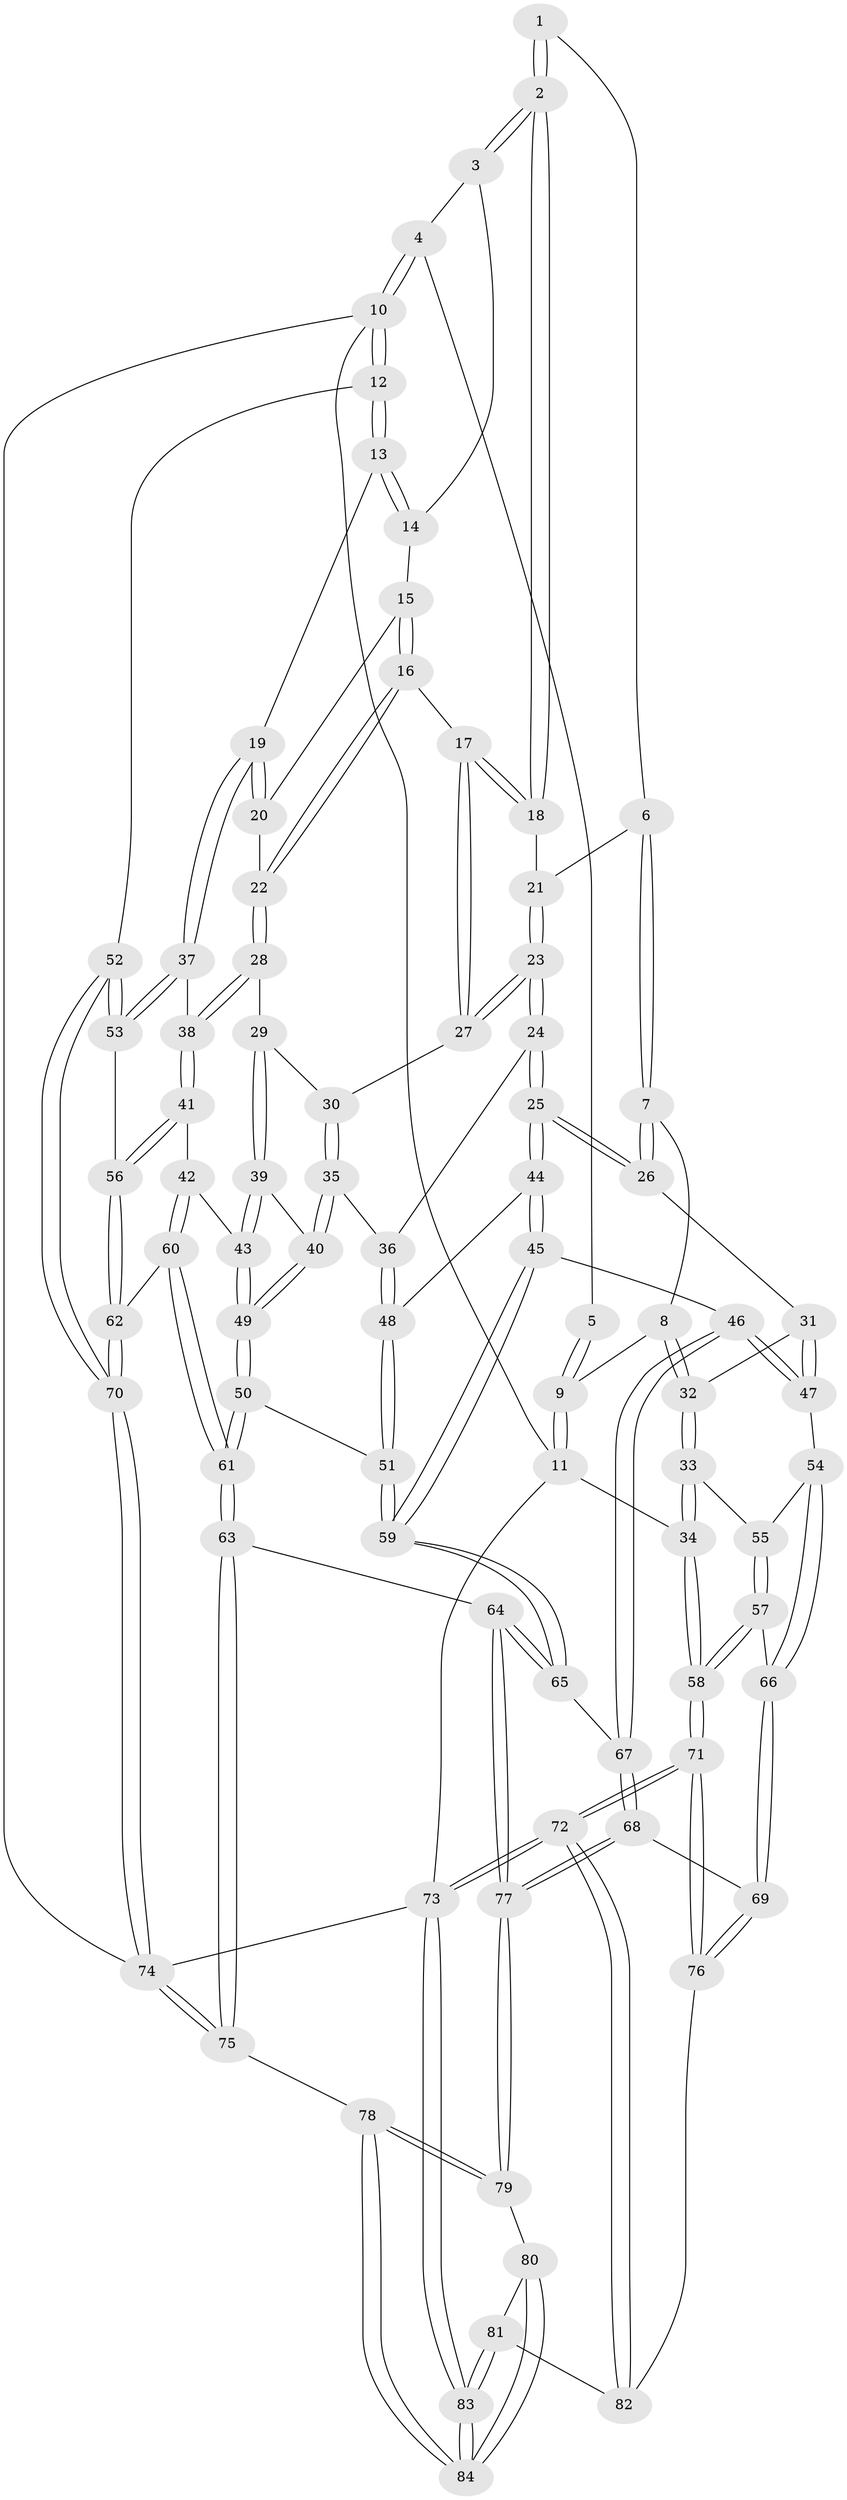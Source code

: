// Generated by graph-tools (version 1.1) at 2025/16/03/09/25 04:16:44]
// undirected, 84 vertices, 207 edges
graph export_dot {
graph [start="1"]
  node [color=gray90,style=filled];
  1 [pos="+0.3547151353203605+0"];
  2 [pos="+0.559491161118846+0.13069835448707548"];
  3 [pos="+0.7322841348304203+0"];
  4 [pos="+0.7531469188876528+0"];
  5 [pos="+0.3447342354363516+0"];
  6 [pos="+0.3949542686977381+0.12709938052427885"];
  7 [pos="+0.3088467218185526+0.19475641810373517"];
  8 [pos="+0.06439919977278989+0.04764200550221873"];
  9 [pos="+0+0"];
  10 [pos="+1+0"];
  11 [pos="+0+0"];
  12 [pos="+1+0.2317895330995085"];
  13 [pos="+1+0.24837290632419598"];
  14 [pos="+0.7724438733222497+0.02961768173049414"];
  15 [pos="+0.7568416028643561+0.12467131851908123"];
  16 [pos="+0.6575567939895625+0.1946216172318809"];
  17 [pos="+0.5752670435117081+0.15199649555133515"];
  18 [pos="+0.5592005909606816+0.1316601329682024"];
  19 [pos="+0.970892732410585+0.27043854736614825"];
  20 [pos="+0.7914485451417644+0.17887489962582065"];
  21 [pos="+0.49855901736748365+0.14721273009459143"];
  22 [pos="+0.7013767862952913+0.28310173113691073"];
  23 [pos="+0.4513367661423267+0.31052794811961976"];
  24 [pos="+0.41786522132498455+0.3470652738429244"];
  25 [pos="+0.3424296518946441+0.34084506612252663"];
  26 [pos="+0.32508669561078474+0.32917429668313114"];
  27 [pos="+0.559153045247032+0.27677278686091245"];
  28 [pos="+0.7030415608465324+0.2928505339113044"];
  29 [pos="+0.6124413800127587+0.32785438760122776"];
  30 [pos="+0.5849384770763569+0.3054791651107252"];
  31 [pos="+0.24357604510297373+0.3557769029494364"];
  32 [pos="+0.13544124350492384+0.3748256607349164"];
  33 [pos="+0.12705654452126497+0.3846455359441405"];
  34 [pos="+0+0.4394476188478403"];
  35 [pos="+0.4587682635525578+0.38156737460451307"];
  36 [pos="+0.452057439271702+0.37737960390011327"];
  37 [pos="+0.8211565830924735+0.3739130567059269"];
  38 [pos="+0.8030327882091314+0.3791576302225636"];
  39 [pos="+0.5877054262944723+0.39131646867670733"];
  40 [pos="+0.4851927597023726+0.40111878586610533"];
  41 [pos="+0.7596898751821167+0.4461378484423239"];
  42 [pos="+0.6880451813390228+0.4837023030622695"];
  43 [pos="+0.6416930666239952+0.4635477785079396"];
  44 [pos="+0.3389103273223317+0.46404648540050636"];
  45 [pos="+0.28361550684372344+0.5450475379434233"];
  46 [pos="+0.26220147271421235+0.5547281481930021"];
  47 [pos="+0.2586961705294791+0.5534036205732367"];
  48 [pos="+0.4135702313885771+0.520812737310829"];
  49 [pos="+0.5116823796504749+0.5154958427149693"];
  50 [pos="+0.5116452976562654+0.5156011645030644"];
  51 [pos="+0.435852482630467+0.5545157861324893"];
  52 [pos="+1+0.6105326870119487"];
  53 [pos="+0.9436681761116599+0.5472418188902912"];
  54 [pos="+0.1628370301219167+0.535865750505808"];
  55 [pos="+0.14722388068659387+0.4763230817524952"];
  56 [pos="+0.8288958986867875+0.5817757623035705"];
  57 [pos="+0+0.5910612225587121"];
  58 [pos="+0+0.5919307534910319"];
  59 [pos="+0.41671204417213137+0.5967299828365158"];
  60 [pos="+0.6440504470440065+0.6626953232136407"];
  61 [pos="+0.62548888754381+0.6723029513441713"];
  62 [pos="+0.7934023849414849+0.6864506150856369"];
  63 [pos="+0.6008234451266617+0.7005963772344627"];
  64 [pos="+0.43662855913143367+0.7342133288816913"];
  65 [pos="+0.42739259413804637+0.7102575458938911"];
  66 [pos="+0.11803167133744061+0.5924330773689963"];
  67 [pos="+0.2698838762257281+0.6150623229280672"];
  68 [pos="+0.19456699671440938+0.7504182302627723"];
  69 [pos="+0.17112327268221778+0.7566100966336025"];
  70 [pos="+1+1"];
  71 [pos="+0+0.6743671650753738"];
  72 [pos="+0+1"];
  73 [pos="+0+1"];
  74 [pos="+1+1"];
  75 [pos="+0.7506971900756559+1"];
  76 [pos="+0.13245603851534649+0.7998730897400353"];
  77 [pos="+0.4063069789820223+0.7816213921362568"];
  78 [pos="+0.45982995576221497+1"];
  79 [pos="+0.4176288175610932+1"];
  80 [pos="+0.16008030846928373+0.8618042352894136"];
  81 [pos="+0.13383871593263946+0.8275074601749816"];
  82 [pos="+0.1334965497259429+0.8267608895447804"];
  83 [pos="+0+1"];
  84 [pos="+0.1903953496260933+1"];
  1 -- 2;
  1 -- 2;
  1 -- 6;
  2 -- 3;
  2 -- 3;
  2 -- 18;
  2 -- 18;
  3 -- 4;
  3 -- 14;
  4 -- 5;
  4 -- 10;
  4 -- 10;
  5 -- 9;
  5 -- 9;
  6 -- 7;
  6 -- 7;
  6 -- 21;
  7 -- 8;
  7 -- 26;
  7 -- 26;
  8 -- 9;
  8 -- 32;
  8 -- 32;
  9 -- 11;
  9 -- 11;
  10 -- 11;
  10 -- 12;
  10 -- 12;
  10 -- 74;
  11 -- 34;
  11 -- 73;
  12 -- 13;
  12 -- 13;
  12 -- 52;
  13 -- 14;
  13 -- 14;
  13 -- 19;
  14 -- 15;
  15 -- 16;
  15 -- 16;
  15 -- 20;
  16 -- 17;
  16 -- 22;
  16 -- 22;
  17 -- 18;
  17 -- 18;
  17 -- 27;
  17 -- 27;
  18 -- 21;
  19 -- 20;
  19 -- 20;
  19 -- 37;
  19 -- 37;
  20 -- 22;
  21 -- 23;
  21 -- 23;
  22 -- 28;
  22 -- 28;
  23 -- 24;
  23 -- 24;
  23 -- 27;
  23 -- 27;
  24 -- 25;
  24 -- 25;
  24 -- 36;
  25 -- 26;
  25 -- 26;
  25 -- 44;
  25 -- 44;
  26 -- 31;
  27 -- 30;
  28 -- 29;
  28 -- 38;
  28 -- 38;
  29 -- 30;
  29 -- 39;
  29 -- 39;
  30 -- 35;
  30 -- 35;
  31 -- 32;
  31 -- 47;
  31 -- 47;
  32 -- 33;
  32 -- 33;
  33 -- 34;
  33 -- 34;
  33 -- 55;
  34 -- 58;
  34 -- 58;
  35 -- 36;
  35 -- 40;
  35 -- 40;
  36 -- 48;
  36 -- 48;
  37 -- 38;
  37 -- 53;
  37 -- 53;
  38 -- 41;
  38 -- 41;
  39 -- 40;
  39 -- 43;
  39 -- 43;
  40 -- 49;
  40 -- 49;
  41 -- 42;
  41 -- 56;
  41 -- 56;
  42 -- 43;
  42 -- 60;
  42 -- 60;
  43 -- 49;
  43 -- 49;
  44 -- 45;
  44 -- 45;
  44 -- 48;
  45 -- 46;
  45 -- 59;
  45 -- 59;
  46 -- 47;
  46 -- 47;
  46 -- 67;
  46 -- 67;
  47 -- 54;
  48 -- 51;
  48 -- 51;
  49 -- 50;
  49 -- 50;
  50 -- 51;
  50 -- 61;
  50 -- 61;
  51 -- 59;
  51 -- 59;
  52 -- 53;
  52 -- 53;
  52 -- 70;
  52 -- 70;
  53 -- 56;
  54 -- 55;
  54 -- 66;
  54 -- 66;
  55 -- 57;
  55 -- 57;
  56 -- 62;
  56 -- 62;
  57 -- 58;
  57 -- 58;
  57 -- 66;
  58 -- 71;
  58 -- 71;
  59 -- 65;
  59 -- 65;
  60 -- 61;
  60 -- 61;
  60 -- 62;
  61 -- 63;
  61 -- 63;
  62 -- 70;
  62 -- 70;
  63 -- 64;
  63 -- 75;
  63 -- 75;
  64 -- 65;
  64 -- 65;
  64 -- 77;
  64 -- 77;
  65 -- 67;
  66 -- 69;
  66 -- 69;
  67 -- 68;
  67 -- 68;
  68 -- 69;
  68 -- 77;
  68 -- 77;
  69 -- 76;
  69 -- 76;
  70 -- 74;
  70 -- 74;
  71 -- 72;
  71 -- 72;
  71 -- 76;
  71 -- 76;
  72 -- 73;
  72 -- 73;
  72 -- 82;
  72 -- 82;
  73 -- 83;
  73 -- 83;
  73 -- 74;
  74 -- 75;
  74 -- 75;
  75 -- 78;
  76 -- 82;
  77 -- 79;
  77 -- 79;
  78 -- 79;
  78 -- 79;
  78 -- 84;
  78 -- 84;
  79 -- 80;
  80 -- 81;
  80 -- 84;
  80 -- 84;
  81 -- 82;
  81 -- 83;
  81 -- 83;
  83 -- 84;
  83 -- 84;
}
